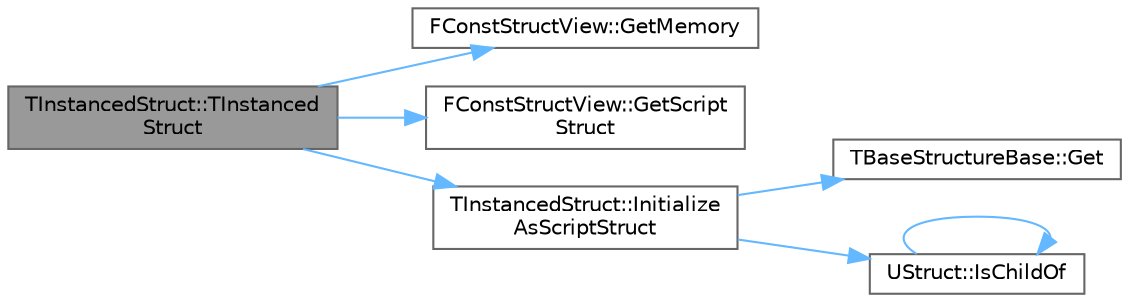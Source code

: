 digraph "TInstancedStruct::TInstancedStruct"
{
 // INTERACTIVE_SVG=YES
 // LATEX_PDF_SIZE
  bgcolor="transparent";
  edge [fontname=Helvetica,fontsize=10,labelfontname=Helvetica,labelfontsize=10];
  node [fontname=Helvetica,fontsize=10,shape=box,height=0.2,width=0.4];
  rankdir="LR";
  Node1 [id="Node000001",label="TInstancedStruct::TInstanced\lStruct",height=0.2,width=0.4,color="gray40", fillcolor="grey60", style="filled", fontcolor="black",tooltip="This constructor is explicit to avoid accidentally converting struct views to instanced structs (whic..."];
  Node1 -> Node2 [id="edge1_Node000001_Node000002",color="steelblue1",style="solid",tooltip=" "];
  Node2 [id="Node000002",label="FConstStructView::GetMemory",height=0.2,width=0.4,color="grey40", fillcolor="white", style="filled",URL="$de/d57/structFConstStructView.html#aaace6ae60032fa40741e5a47d84d1562",tooltip="Returns const pointer to struct memory."];
  Node1 -> Node3 [id="edge2_Node000001_Node000003",color="steelblue1",style="solid",tooltip=" "];
  Node3 [id="Node000003",label="FConstStructView::GetScript\lStruct",height=0.2,width=0.4,color="grey40", fillcolor="white", style="filled",URL="$de/d57/structFConstStructView.html#a8b5104b9154dbaa05fd645aa2a9e6377",tooltip="Returns struct type."];
  Node1 -> Node4 [id="edge3_Node000001_Node000004",color="steelblue1",style="solid",tooltip=" "];
  Node4 [id="Node000004",label="TInstancedStruct::Initialize\lAsScriptStruct",height=0.2,width=0.4,color="grey40", fillcolor="white", style="filled",URL="$d8/df7/structTInstancedStruct.html#a411c0d4b11b705ff5a5d092f0a196e4f",tooltip="Initializes from a raw struct type and optional data."];
  Node4 -> Node5 [id="edge4_Node000004_Node000005",color="steelblue1",style="solid",tooltip=" "];
  Node5 [id="Node000005",label="TBaseStructureBase::Get",height=0.2,width=0.4,color="grey40", fillcolor="white", style="filled",URL="$d3/d61/structTBaseStructureBase.html#a0293c35703fa02b53edae7b546be5b75",tooltip=" "];
  Node4 -> Node6 [id="edge5_Node000004_Node000006",color="steelblue1",style="solid",tooltip=" "];
  Node6 [id="Node000006",label="UStruct::IsChildOf",height=0.2,width=0.4,color="grey40", fillcolor="white", style="filled",URL="$dc/d19/classUStruct.html#a8e3ec7a5e338fc3b99e3d81bf07d4311",tooltip="Returns true if this struct either is class T, or is a child of class T."];
  Node6 -> Node6 [id="edge6_Node000006_Node000006",color="steelblue1",style="solid",tooltip=" "];
}
